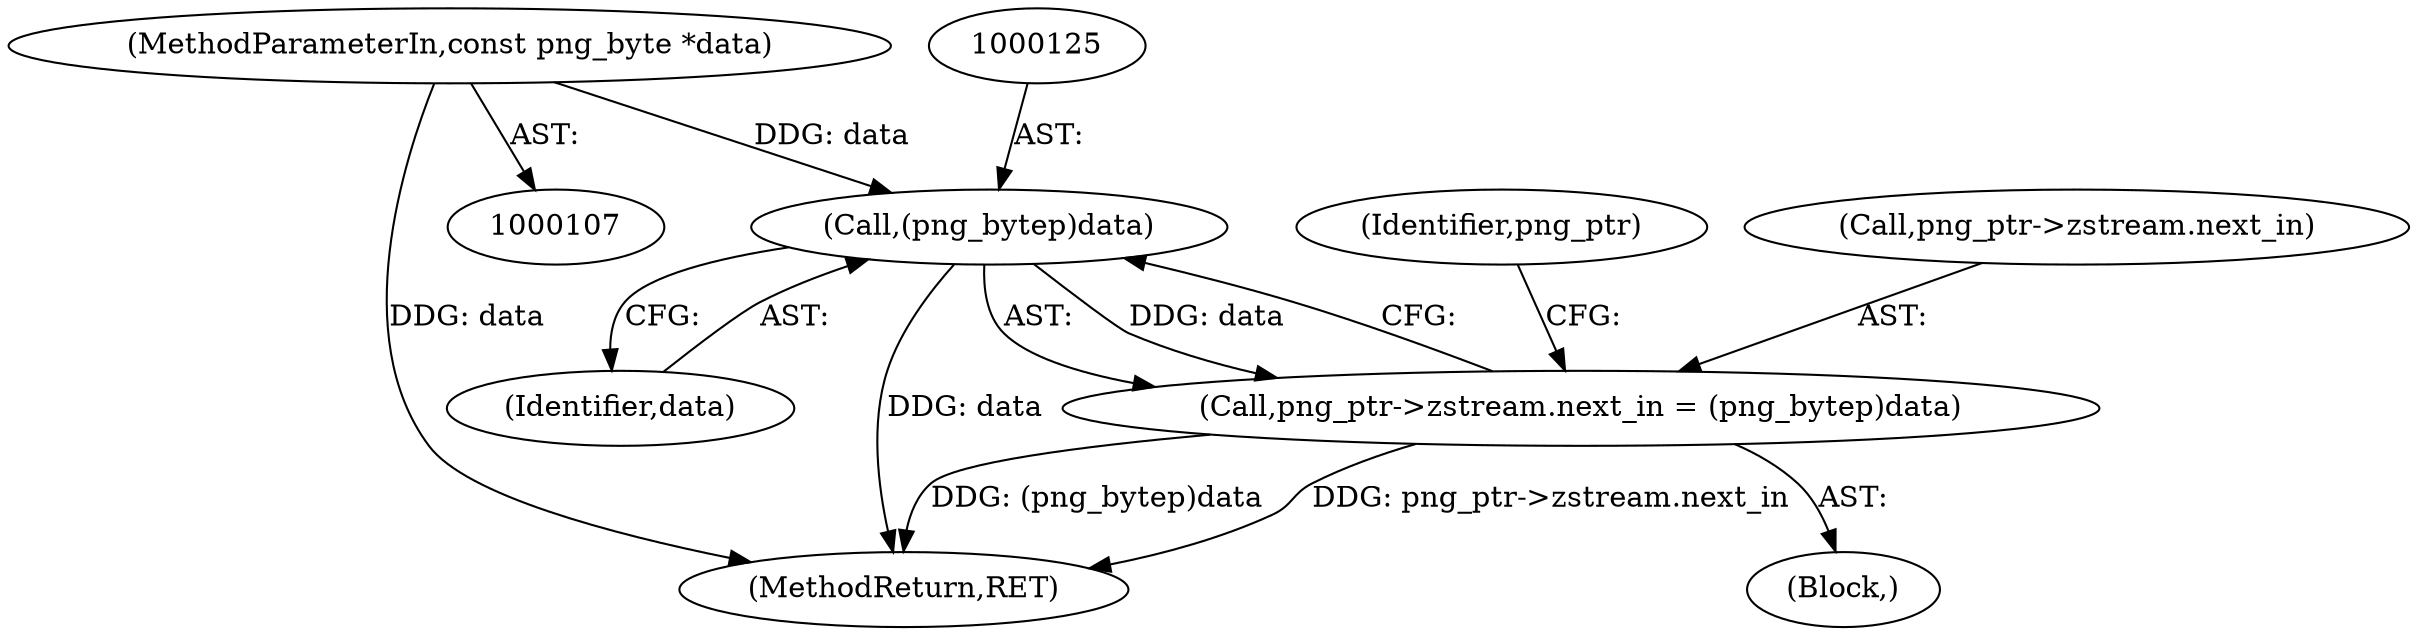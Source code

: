 digraph "0_Chrome_4cf106cdb83dd6b35d3b26d06cc67d1d2d99041e@pointer" {
"1000109" [label="(MethodParameterIn,const png_byte *data)"];
"1000124" [label="(Call,(png_bytep)data)"];
"1000118" [label="(Call,png_ptr->zstream.next_in = (png_bytep)data)"];
"1000109" [label="(MethodParameterIn,const png_byte *data)"];
"1000118" [label="(Call,png_ptr->zstream.next_in = (png_bytep)data)"];
"1000113" [label="(Block,)"];
"1000130" [label="(Identifier,png_ptr)"];
"1000126" [label="(Identifier,data)"];
"1000303" [label="(MethodReturn,RET)"];
"1000124" [label="(Call,(png_bytep)data)"];
"1000119" [label="(Call,png_ptr->zstream.next_in)"];
"1000109" -> "1000107"  [label="AST: "];
"1000109" -> "1000303"  [label="DDG: data"];
"1000109" -> "1000124"  [label="DDG: data"];
"1000124" -> "1000118"  [label="AST: "];
"1000124" -> "1000126"  [label="CFG: "];
"1000125" -> "1000124"  [label="AST: "];
"1000126" -> "1000124"  [label="AST: "];
"1000118" -> "1000124"  [label="CFG: "];
"1000124" -> "1000303"  [label="DDG: data"];
"1000124" -> "1000118"  [label="DDG: data"];
"1000118" -> "1000113"  [label="AST: "];
"1000119" -> "1000118"  [label="AST: "];
"1000130" -> "1000118"  [label="CFG: "];
"1000118" -> "1000303"  [label="DDG: png_ptr->zstream.next_in"];
"1000118" -> "1000303"  [label="DDG: (png_bytep)data"];
}
